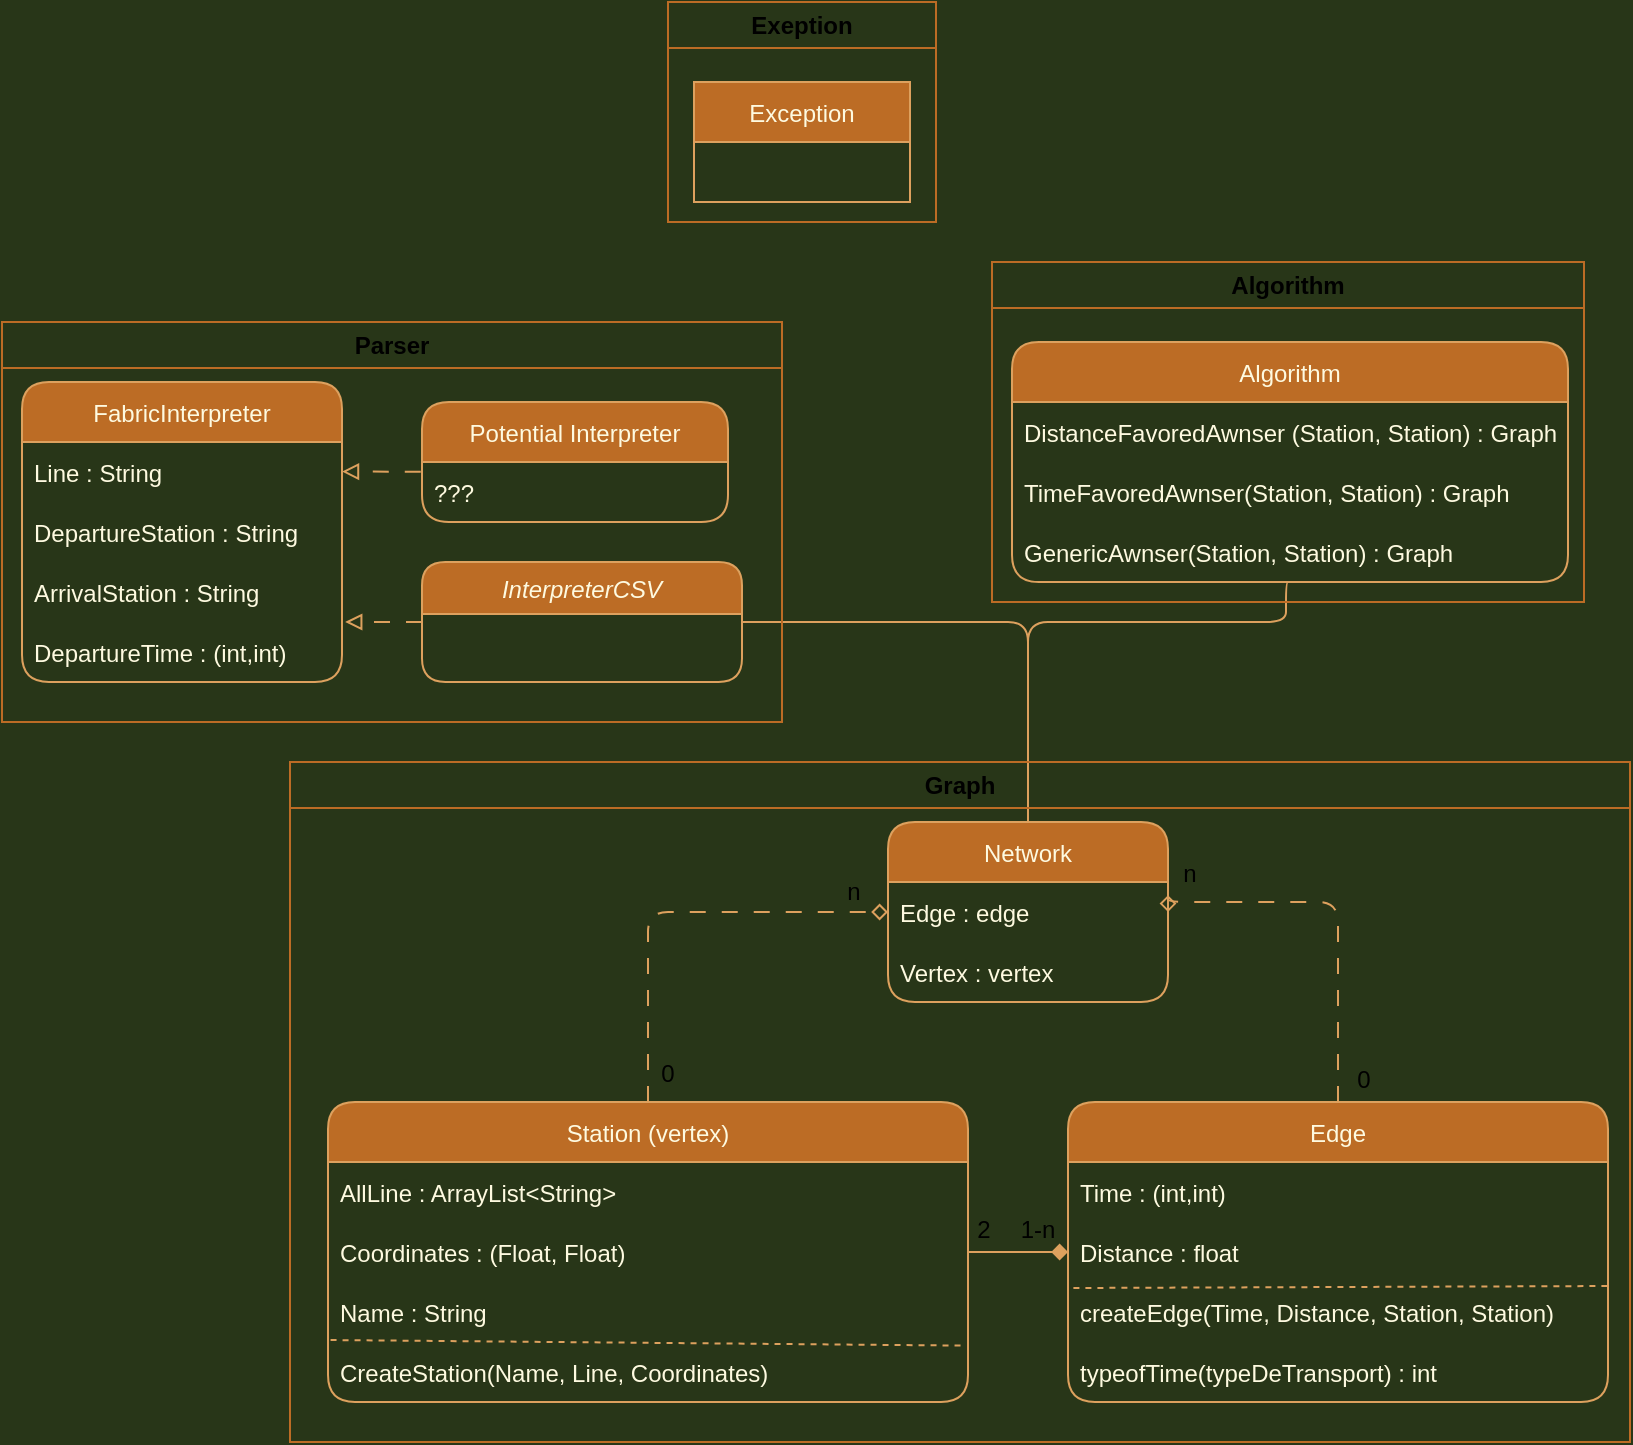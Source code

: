 <mxfile>
    <diagram id="C5RBs43oDa-KdzZeNtuy" name="Page-1">
        <mxGraphModel dx="1336" dy="768" grid="1" gridSize="10" guides="1" tooltips="1" connect="1" arrows="1" fold="1" page="1" pageScale="1" pageWidth="827" pageHeight="1169" background="#283618" math="0" shadow="0">
            <root>
                <mxCell id="WIyWlLk6GJQsqaUBKTNV-0"/>
                <mxCell id="WIyWlLk6GJQsqaUBKTNV-1" parent="WIyWlLk6GJQsqaUBKTNV-0"/>
                <mxCell id="tlL8x4SYafilrO8FaroJ-30" style="edgeStyle=orthogonalEdgeStyle;curved=0;rounded=1;sketch=0;orthogonalLoop=1;jettySize=auto;html=1;exitX=0;exitY=0.5;exitDx=0;exitDy=0;entryX=1.01;entryY=1;entryDx=0;entryDy=0;fontColor=#FEFAE0;strokeColor=#DDA15E;fillColor=#BC6C25;labelBackgroundColor=#283618;dashed=1;dashPattern=8 8;endArrow=block;endFill=0;entryPerimeter=0;" parent="WIyWlLk6GJQsqaUBKTNV-1" source="zkfFHV4jXpPFQw0GAbJ--0" target="tlL8x4SYafilrO8FaroJ-17" edge="1">
                    <mxGeometry relative="1" as="geometry"/>
                </mxCell>
                <mxCell id="zkfFHV4jXpPFQw0GAbJ--0" value="InterpreterCSV" style="swimlane;fontStyle=2;align=center;verticalAlign=top;childLayout=stackLayout;horizontal=1;startSize=26;horizontalStack=0;resizeParent=1;resizeLast=0;collapsible=1;marginBottom=0;rounded=1;shadow=0;strokeWidth=1;fillColor=#BC6C25;strokeColor=#DDA15E;fontColor=#FEFAE0;" parent="WIyWlLk6GJQsqaUBKTNV-1" vertex="1">
                    <mxGeometry x="217" y="310" width="160" height="60" as="geometry">
                        <mxRectangle x="230" y="140" width="160" height="26" as="alternateBounds"/>
                    </mxGeometry>
                </mxCell>
                <mxCell id="tlL8x4SYafilrO8FaroJ-0" value="Station (vertex)" style="swimlane;fontStyle=0;childLayout=stackLayout;horizontal=1;startSize=30;horizontalStack=0;resizeParent=1;resizeParentMax=0;resizeLast=0;collapsible=1;marginBottom=0;fillColor=#BC6C25;strokeColor=#DDA15E;fontColor=#FEFAE0;rounded=1;" parent="WIyWlLk6GJQsqaUBKTNV-1" vertex="1">
                    <mxGeometry x="170" y="580" width="320" height="150" as="geometry"/>
                </mxCell>
                <mxCell id="tlL8x4SYafilrO8FaroJ-2" value="AllLine : ArrayList&lt;String&gt;" style="text;strokeColor=none;fillColor=none;align=left;verticalAlign=middle;spacingLeft=4;spacingRight=4;overflow=hidden;points=[[0,0.5],[1,0.5]];portConstraint=eastwest;rotatable=0;fontColor=#FEFAE0;rounded=1;" parent="tlL8x4SYafilrO8FaroJ-0" vertex="1">
                    <mxGeometry y="30" width="320" height="30" as="geometry"/>
                </mxCell>
                <mxCell id="tlL8x4SYafilrO8FaroJ-8" value="Coordinates : (Float, Float)" style="text;strokeColor=none;fillColor=none;align=left;verticalAlign=middle;spacingLeft=4;spacingRight=4;overflow=hidden;points=[[0,0.5],[1,0.5]];portConstraint=eastwest;rotatable=0;fontColor=#FEFAE0;rounded=1;" parent="tlL8x4SYafilrO8FaroJ-0" vertex="1">
                    <mxGeometry y="60" width="320" height="30" as="geometry"/>
                </mxCell>
                <mxCell id="tlL8x4SYafilrO8FaroJ-1" value="Name : String" style="text;strokeColor=none;fillColor=none;align=left;verticalAlign=middle;spacingLeft=4;spacingRight=4;overflow=hidden;points=[[0,0.5],[1,0.5]];portConstraint=eastwest;rotatable=0;fontColor=#FEFAE0;rounded=1;" parent="tlL8x4SYafilrO8FaroJ-0" vertex="1">
                    <mxGeometry y="90" width="320" height="30" as="geometry"/>
                </mxCell>
                <mxCell id="tlL8x4SYafilrO8FaroJ-40" value="" style="endArrow=none;dashed=1;html=1;rounded=1;sketch=0;fontColor=#FEFAE0;strokeColor=#DDA15E;fillColor=#BC6C25;curved=0;exitX=0.004;exitY=-0.033;exitDx=0;exitDy=0;exitPerimeter=0;labelBackgroundColor=#283618;entryX=0.991;entryY=0.06;entryDx=0;entryDy=0;entryPerimeter=0;" parent="tlL8x4SYafilrO8FaroJ-0" edge="1">
                    <mxGeometry width="50" height="50" relative="1" as="geometry">
                        <mxPoint x="1.28" y="119.01" as="sourcePoint"/>
                        <mxPoint x="317.12" y="121.8" as="targetPoint"/>
                        <Array as="points"/>
                    </mxGeometry>
                </mxCell>
                <mxCell id="13" value="CreateStation(Name, Line, Coordinates)" style="text;strokeColor=none;fillColor=none;align=left;verticalAlign=middle;spacingLeft=4;spacingRight=4;overflow=hidden;points=[[0,0.5],[1,0.5]];portConstraint=eastwest;rotatable=0;fontColor=#FEFAE0;rounded=1;" vertex="1" parent="tlL8x4SYafilrO8FaroJ-0">
                    <mxGeometry y="120" width="320" height="30" as="geometry"/>
                </mxCell>
                <mxCell id="tlL8x4SYafilrO8FaroJ-4" value="Edge" style="swimlane;fontStyle=0;childLayout=stackLayout;horizontal=1;startSize=30;horizontalStack=0;resizeParent=1;resizeParentMax=0;resizeLast=0;collapsible=1;marginBottom=0;fillColor=#BC6C25;strokeColor=#DDA15E;fontColor=#FEFAE0;rounded=1;" parent="WIyWlLk6GJQsqaUBKTNV-1" vertex="1">
                    <mxGeometry x="540" y="580" width="270" height="150" as="geometry"/>
                </mxCell>
                <mxCell id="tlL8x4SYafilrO8FaroJ-5" value="Time : (int,int)" style="text;strokeColor=none;fillColor=none;align=left;verticalAlign=middle;spacingLeft=4;spacingRight=4;overflow=hidden;points=[[0,0.5],[1,0.5]];portConstraint=eastwest;rotatable=0;fontColor=#FEFAE0;rounded=1;" parent="tlL8x4SYafilrO8FaroJ-4" vertex="1">
                    <mxGeometry y="30" width="270" height="30" as="geometry"/>
                </mxCell>
                <mxCell id="tlL8x4SYafilrO8FaroJ-7" value="Distance : float" style="text;strokeColor=none;fillColor=none;align=left;verticalAlign=middle;spacingLeft=4;spacingRight=4;overflow=hidden;points=[[0,0.5],[1,0.5]];portConstraint=eastwest;rotatable=0;fontColor=#FEFAE0;rounded=1;" parent="tlL8x4SYafilrO8FaroJ-4" vertex="1">
                    <mxGeometry y="60" width="270" height="30" as="geometry"/>
                </mxCell>
                <mxCell id="tlL8x4SYafilrO8FaroJ-32" value="createEdge(Time, Distance, Station, Station)" style="text;strokeColor=none;fillColor=none;align=left;verticalAlign=middle;spacingLeft=4;spacingRight=4;overflow=hidden;points=[[0,0.5],[1,0.5]];portConstraint=eastwest;rotatable=0;rounded=1;sketch=0;fontColor=#FEFAE0;" parent="tlL8x4SYafilrO8FaroJ-4" vertex="1">
                    <mxGeometry y="90" width="270" height="30" as="geometry"/>
                </mxCell>
                <mxCell id="tlL8x4SYafilrO8FaroJ-41" value="" style="endArrow=none;dashed=1;html=1;rounded=1;sketch=0;fontColor=#FEFAE0;strokeColor=#DDA15E;fillColor=#BC6C25;curved=0;entryX=1;entryY=0.067;entryDx=0;entryDy=0;entryPerimeter=0;exitX=0.01;exitY=0.1;exitDx=0;exitDy=0;exitPerimeter=0;labelBackgroundColor=#283618;" parent="tlL8x4SYafilrO8FaroJ-4" source="tlL8x4SYafilrO8FaroJ-32" target="tlL8x4SYafilrO8FaroJ-32" edge="1">
                    <mxGeometry width="50" height="50" relative="1" as="geometry">
                        <mxPoint x="10" y="92" as="sourcePoint"/>
                        <mxPoint x="210" y="110" as="targetPoint"/>
                    </mxGeometry>
                </mxCell>
                <mxCell id="tlL8x4SYafilrO8FaroJ-39" value="typeofTime(typeDeTransport) : int" style="text;strokeColor=none;fillColor=none;align=left;verticalAlign=middle;spacingLeft=4;spacingRight=4;overflow=hidden;points=[[0,0.5],[1,0.5]];portConstraint=eastwest;rotatable=0;rounded=1;sketch=0;fontColor=#FEFAE0;" parent="tlL8x4SYafilrO8FaroJ-4" vertex="1">
                    <mxGeometry y="120" width="270" height="30" as="geometry"/>
                </mxCell>
                <mxCell id="tlL8x4SYafilrO8FaroJ-14" value="FabricInterpreter" style="swimlane;fontStyle=0;childLayout=stackLayout;horizontal=1;startSize=30;horizontalStack=0;resizeParent=1;resizeParentMax=0;resizeLast=0;collapsible=1;marginBottom=0;fillColor=#BC6C25;strokeColor=#DDA15E;fontColor=#FEFAE0;rounded=1;" parent="WIyWlLk6GJQsqaUBKTNV-1" vertex="1">
                    <mxGeometry x="17" y="220" width="160" height="150" as="geometry"/>
                </mxCell>
                <mxCell id="tlL8x4SYafilrO8FaroJ-15" value="Line : String" style="text;strokeColor=none;fillColor=none;align=left;verticalAlign=middle;spacingLeft=4;spacingRight=4;overflow=hidden;points=[[0,0.5],[1,0.5]];portConstraint=eastwest;rotatable=0;fontColor=#FEFAE0;rounded=1;" parent="tlL8x4SYafilrO8FaroJ-14" vertex="1">
                    <mxGeometry y="30" width="160" height="30" as="geometry"/>
                </mxCell>
                <mxCell id="tlL8x4SYafilrO8FaroJ-16" value="DepartureStation : String" style="text;strokeColor=none;fillColor=none;align=left;verticalAlign=middle;spacingLeft=4;spacingRight=4;overflow=hidden;points=[[0,0.5],[1,0.5]];portConstraint=eastwest;rotatable=0;fontColor=#FEFAE0;rounded=1;" parent="tlL8x4SYafilrO8FaroJ-14" vertex="1">
                    <mxGeometry y="60" width="160" height="30" as="geometry"/>
                </mxCell>
                <mxCell id="tlL8x4SYafilrO8FaroJ-17" value="ArrivalStation : String" style="text;strokeColor=none;fillColor=none;align=left;verticalAlign=middle;spacingLeft=4;spacingRight=4;overflow=hidden;points=[[0,0.5],[1,0.5]];portConstraint=eastwest;rotatable=0;fontColor=#FEFAE0;rounded=1;" parent="tlL8x4SYafilrO8FaroJ-14" vertex="1">
                    <mxGeometry y="90" width="160" height="30" as="geometry"/>
                </mxCell>
                <mxCell id="tlL8x4SYafilrO8FaroJ-20" value="DepartureTime : (int,int)" style="text;strokeColor=none;fillColor=none;align=left;verticalAlign=middle;spacingLeft=4;spacingRight=4;overflow=hidden;points=[[0,0.5],[1,0.5]];portConstraint=eastwest;rotatable=0;fontColor=#FEFAE0;rounded=1;" parent="tlL8x4SYafilrO8FaroJ-14" vertex="1">
                    <mxGeometry y="120" width="160" height="30" as="geometry"/>
                </mxCell>
                <mxCell id="tlL8x4SYafilrO8FaroJ-54" style="edgeStyle=orthogonalEdgeStyle;curved=0;rounded=1;sketch=0;orthogonalLoop=1;jettySize=auto;html=1;exitX=-0.004;exitY=0.161;exitDx=0;exitDy=0;fontColor=#FEFAE0;strokeColor=#DDA15E;fillColor=#BC6C25;labelBackgroundColor=#283618;dashed=1;dashPattern=8 8;endArrow=block;endFill=0;entryX=1;entryY=0.5;entryDx=0;entryDy=0;exitPerimeter=0;" parent="WIyWlLk6GJQsqaUBKTNV-1" source="tlL8x4SYafilrO8FaroJ-27" target="tlL8x4SYafilrO8FaroJ-15" edge="1">
                    <mxGeometry relative="1" as="geometry">
                        <mxPoint x="197" y="260" as="targetPoint"/>
                        <Array as="points"/>
                    </mxGeometry>
                </mxCell>
                <mxCell id="tlL8x4SYafilrO8FaroJ-25" value="Potential Interpreter" style="swimlane;fontStyle=0;childLayout=stackLayout;horizontal=1;startSize=30;horizontalStack=0;resizeParent=1;resizeParentMax=0;resizeLast=0;collapsible=1;marginBottom=0;fillColor=#BC6C25;strokeColor=#DDA15E;fontColor=#FEFAE0;rounded=1;" parent="WIyWlLk6GJQsqaUBKTNV-1" vertex="1">
                    <mxGeometry x="217" y="230" width="153" height="60" as="geometry"/>
                </mxCell>
                <mxCell id="tlL8x4SYafilrO8FaroJ-27" value="???" style="text;strokeColor=none;fillColor=none;align=left;verticalAlign=middle;spacingLeft=4;spacingRight=4;overflow=hidden;points=[[0,0.5],[1,0.5]];portConstraint=eastwest;rotatable=0;fontColor=#FEFAE0;rounded=1;" parent="tlL8x4SYafilrO8FaroJ-25" vertex="1">
                    <mxGeometry y="30" width="153" height="30" as="geometry"/>
                </mxCell>
                <mxCell id="tlL8x4SYafilrO8FaroJ-37" style="edgeStyle=orthogonalEdgeStyle;curved=0;rounded=1;sketch=0;orthogonalLoop=1;jettySize=auto;html=1;entryX=0;entryY=0.5;entryDx=0;entryDy=0;fontColor=#FEFAE0;strokeColor=#DDA15E;fillColor=#BC6C25;labelBackgroundColor=#283618;endArrow=diamond;endFill=1;exitX=1;exitY=0.5;exitDx=0;exitDy=0;" parent="WIyWlLk6GJQsqaUBKTNV-1" source="tlL8x4SYafilrO8FaroJ-8" target="tlL8x4SYafilrO8FaroJ-7" edge="1">
                    <mxGeometry relative="1" as="geometry">
                        <mxPoint x="520" y="550" as="sourcePoint"/>
                        <Array as="points"/>
                    </mxGeometry>
                </mxCell>
                <mxCell id="tlL8x4SYafilrO8FaroJ-68" style="edgeStyle=orthogonalEdgeStyle;curved=0;rounded=1;sketch=0;orthogonalLoop=1;jettySize=auto;html=1;exitX=0.5;exitY=1;exitDx=0;exitDy=0;fontColor=#FEFAE0;strokeColor=#DDA15E;fillColor=#BC6C25;endArrow=none;endFill=0;" parent="WIyWlLk6GJQsqaUBKTNV-1" source="tlL8x4SYafilrO8FaroJ-48" target="tlL8x4SYafilrO8FaroJ-61" edge="1">
                    <mxGeometry relative="1" as="geometry">
                        <Array as="points">
                            <mxPoint x="649" y="320"/>
                            <mxPoint x="649" y="340"/>
                            <mxPoint x="520" y="340"/>
                        </Array>
                    </mxGeometry>
                </mxCell>
                <mxCell id="tlL8x4SYafilrO8FaroJ-48" value="Algorithm" style="swimlane;fontStyle=0;childLayout=stackLayout;horizontal=1;startSize=30;horizontalStack=0;resizeParent=1;resizeParentMax=0;resizeLast=0;collapsible=1;marginBottom=0;rounded=1;sketch=0;fontColor=#FEFAE0;strokeColor=#DDA15E;fillColor=#BC6C25;" parent="WIyWlLk6GJQsqaUBKTNV-1" vertex="1">
                    <mxGeometry x="512" y="200" width="278" height="120" as="geometry"/>
                </mxCell>
                <mxCell id="tlL8x4SYafilrO8FaroJ-56" value="DistanceFavoredAwnser (Station, Station) : Graph" style="text;strokeColor=none;fillColor=none;align=left;verticalAlign=middle;spacingLeft=4;spacingRight=4;overflow=hidden;points=[[0,0.5],[1,0.5]];portConstraint=eastwest;rotatable=0;rounded=1;sketch=0;fontColor=#FEFAE0;" parent="tlL8x4SYafilrO8FaroJ-48" vertex="1">
                    <mxGeometry y="30" width="278" height="30" as="geometry"/>
                </mxCell>
                <mxCell id="tlL8x4SYafilrO8FaroJ-57" value="TimeFavoredAwnser(Station, Station) : Graph" style="text;strokeColor=none;fillColor=none;align=left;verticalAlign=middle;spacingLeft=4;spacingRight=4;overflow=hidden;points=[[0,0.5],[1,0.5]];portConstraint=eastwest;rotatable=0;rounded=1;sketch=0;fontColor=#FEFAE0;" parent="tlL8x4SYafilrO8FaroJ-48" vertex="1">
                    <mxGeometry y="60" width="278" height="30" as="geometry"/>
                </mxCell>
                <mxCell id="tlL8x4SYafilrO8FaroJ-58" value="GenericAwnser(Station, Station) : Graph" style="text;strokeColor=none;fillColor=none;align=left;verticalAlign=middle;spacingLeft=4;spacingRight=4;overflow=hidden;points=[[0,0.5],[1,0.5]];portConstraint=eastwest;rotatable=0;rounded=1;sketch=0;fontColor=#FEFAE0;" parent="tlL8x4SYafilrO8FaroJ-48" vertex="1">
                    <mxGeometry y="90" width="278" height="30" as="geometry"/>
                </mxCell>
                <mxCell id="tlL8x4SYafilrO8FaroJ-67" style="edgeStyle=orthogonalEdgeStyle;curved=0;rounded=1;sketch=0;orthogonalLoop=1;jettySize=auto;html=1;exitX=0.5;exitY=0;exitDx=0;exitDy=0;entryX=1;entryY=0.5;entryDx=0;entryDy=0;fontColor=#FEFAE0;strokeColor=#DDA15E;fillColor=#BC6C25;endArrow=none;endFill=0;" parent="WIyWlLk6GJQsqaUBKTNV-1" source="tlL8x4SYafilrO8FaroJ-61" target="zkfFHV4jXpPFQw0GAbJ--0" edge="1">
                    <mxGeometry relative="1" as="geometry">
                        <Array as="points">
                            <mxPoint x="520" y="340"/>
                        </Array>
                    </mxGeometry>
                </mxCell>
                <mxCell id="tlL8x4SYafilrO8FaroJ-61" value="Network" style="swimlane;fontStyle=0;childLayout=stackLayout;horizontal=1;startSize=30;horizontalStack=0;resizeParent=1;resizeParentMax=0;resizeLast=0;collapsible=1;marginBottom=0;rounded=1;sketch=0;fontColor=#FEFAE0;strokeColor=#DDA15E;fillColor=#BC6C25;" parent="WIyWlLk6GJQsqaUBKTNV-1" vertex="1">
                    <mxGeometry x="450" y="440" width="140" height="90" as="geometry"/>
                </mxCell>
                <mxCell id="tlL8x4SYafilrO8FaroJ-62" value="Edge : edge" style="text;strokeColor=none;fillColor=none;align=left;verticalAlign=middle;spacingLeft=4;spacingRight=4;overflow=hidden;points=[[0,0.5],[1,0.5]];portConstraint=eastwest;rotatable=0;rounded=1;sketch=0;fontColor=#FEFAE0;" parent="tlL8x4SYafilrO8FaroJ-61" vertex="1">
                    <mxGeometry y="30" width="140" height="30" as="geometry"/>
                </mxCell>
                <mxCell id="tlL8x4SYafilrO8FaroJ-63" value="Vertex : vertex" style="text;strokeColor=none;fillColor=none;align=left;verticalAlign=middle;spacingLeft=4;spacingRight=4;overflow=hidden;points=[[0,0.5],[1,0.5]];portConstraint=eastwest;rotatable=0;rounded=1;sketch=0;fontColor=#FEFAE0;" parent="tlL8x4SYafilrO8FaroJ-61" vertex="1">
                    <mxGeometry y="60" width="140" height="30" as="geometry"/>
                </mxCell>
                <mxCell id="tlL8x4SYafilrO8FaroJ-65" style="edgeStyle=orthogonalEdgeStyle;curved=0;rounded=1;sketch=0;orthogonalLoop=1;jettySize=auto;html=1;fontColor=#FEFAE0;strokeColor=#DDA15E;fillColor=#BC6C25;labelBackgroundColor=#283618;endArrow=diamond;endFill=0;dashed=1;dashPattern=8 8;entryX=1;entryY=0.5;entryDx=0;entryDy=0;exitX=0.5;exitY=0;exitDx=0;exitDy=0;" parent="WIyWlLk6GJQsqaUBKTNV-1" source="tlL8x4SYafilrO8FaroJ-4" target="tlL8x4SYafilrO8FaroJ-62" edge="1">
                    <mxGeometry relative="1" as="geometry">
                        <mxPoint x="760" y="420" as="sourcePoint"/>
                        <Array as="points">
                            <mxPoint x="675" y="480"/>
                            <mxPoint x="590" y="480"/>
                        </Array>
                    </mxGeometry>
                </mxCell>
                <mxCell id="tlL8x4SYafilrO8FaroJ-66" style="edgeStyle=orthogonalEdgeStyle;curved=0;rounded=1;sketch=0;orthogonalLoop=1;jettySize=auto;html=1;fontColor=#FEFAE0;strokeColor=#DDA15E;fillColor=#BC6C25;labelBackgroundColor=#283618;endArrow=diamond;endFill=0;dashed=1;dashPattern=8 8;exitX=0.5;exitY=0;exitDx=0;exitDy=0;entryX=0;entryY=0.5;entryDx=0;entryDy=0;" parent="WIyWlLk6GJQsqaUBKTNV-1" source="tlL8x4SYafilrO8FaroJ-0" target="tlL8x4SYafilrO8FaroJ-62" edge="1">
                    <mxGeometry relative="1" as="geometry">
                        <mxPoint x="280" y="415" as="targetPoint"/>
                        <Array as="points">
                            <mxPoint x="330" y="485"/>
                        </Array>
                    </mxGeometry>
                </mxCell>
                <mxCell id="4" value="2" style="text;html=1;strokeColor=none;fillColor=none;align=center;verticalAlign=middle;whiteSpace=wrap;rounded=0;" vertex="1" parent="WIyWlLk6GJQsqaUBKTNV-1">
                    <mxGeometry x="488" y="639" width="20" height="10" as="geometry"/>
                </mxCell>
                <mxCell id="10" value="1-n" style="text;html=1;strokeColor=none;fillColor=none;align=center;verticalAlign=middle;whiteSpace=wrap;rounded=0;" vertex="1" parent="WIyWlLk6GJQsqaUBKTNV-1">
                    <mxGeometry x="510" y="634" width="30" height="20" as="geometry"/>
                </mxCell>
                <mxCell id="14" value="0" style="text;html=1;strokeColor=none;fillColor=none;align=center;verticalAlign=middle;whiteSpace=wrap;rounded=0;" vertex="1" parent="WIyWlLk6GJQsqaUBKTNV-1">
                    <mxGeometry x="330" y="561" width="20" height="10" as="geometry"/>
                </mxCell>
                <mxCell id="16" value="0" style="text;html=1;strokeColor=none;fillColor=none;align=center;verticalAlign=middle;whiteSpace=wrap;rounded=0;" vertex="1" parent="WIyWlLk6GJQsqaUBKTNV-1">
                    <mxGeometry x="678" y="564" width="20" height="10" as="geometry"/>
                </mxCell>
                <mxCell id="17" value="n" style="text;html=1;strokeColor=none;fillColor=none;align=center;verticalAlign=middle;whiteSpace=wrap;rounded=0;" vertex="1" parent="WIyWlLk6GJQsqaUBKTNV-1">
                    <mxGeometry x="596" y="461" width="10" height="10" as="geometry"/>
                </mxCell>
                <mxCell id="19" value="Parser" style="swimlane;whiteSpace=wrap;html=1;strokeColor=#BC6C25;fillColor=none;" vertex="1" parent="WIyWlLk6GJQsqaUBKTNV-1">
                    <mxGeometry x="7" y="190" width="390" height="200" as="geometry"/>
                </mxCell>
                <mxCell id="21" value="Algorithm" style="swimlane;whiteSpace=wrap;html=1;strokeColor=#BC6C25;fillColor=none;" vertex="1" parent="WIyWlLk6GJQsqaUBKTNV-1">
                    <mxGeometry x="502" y="160" width="296" height="170" as="geometry"/>
                </mxCell>
                <mxCell id="23" value="Graph" style="swimlane;whiteSpace=wrap;html=1;strokeColor=#BC6C25;fillColor=none;" vertex="1" parent="WIyWlLk6GJQsqaUBKTNV-1">
                    <mxGeometry x="151" y="410" width="670" height="340" as="geometry"/>
                </mxCell>
                <mxCell id="15" value="n" style="text;html=1;strokeColor=none;fillColor=none;align=center;verticalAlign=middle;whiteSpace=wrap;rounded=0;" vertex="1" parent="23">
                    <mxGeometry x="272" y="60" width="20" height="10" as="geometry"/>
                </mxCell>
                <mxCell id="24" value="Exeption" style="swimlane;whiteSpace=wrap;html=1;strokeColor=#BC6C25;fillColor=none;startSize=23;" vertex="1" parent="WIyWlLk6GJQsqaUBKTNV-1">
                    <mxGeometry x="340" y="30" width="134" height="110" as="geometry"/>
                </mxCell>
                <mxCell id="tlL8x4SYafilrO8FaroJ-69" value="Exception" style="swimlane;fontStyle=0;childLayout=stackLayout;horizontal=1;startSize=30;horizontalStack=0;resizeParent=1;resizeParentMax=0;resizeLast=0;collapsible=1;marginBottom=0;rounded=0;sketch=0;fontColor=#FEFAE0;strokeColor=#DDA15E;fillColor=#BC6C25;" parent="24" vertex="1">
                    <mxGeometry x="13" y="40" width="108" height="60" as="geometry"/>
                </mxCell>
            </root>
        </mxGraphModel>
    </diagram>
</mxfile>